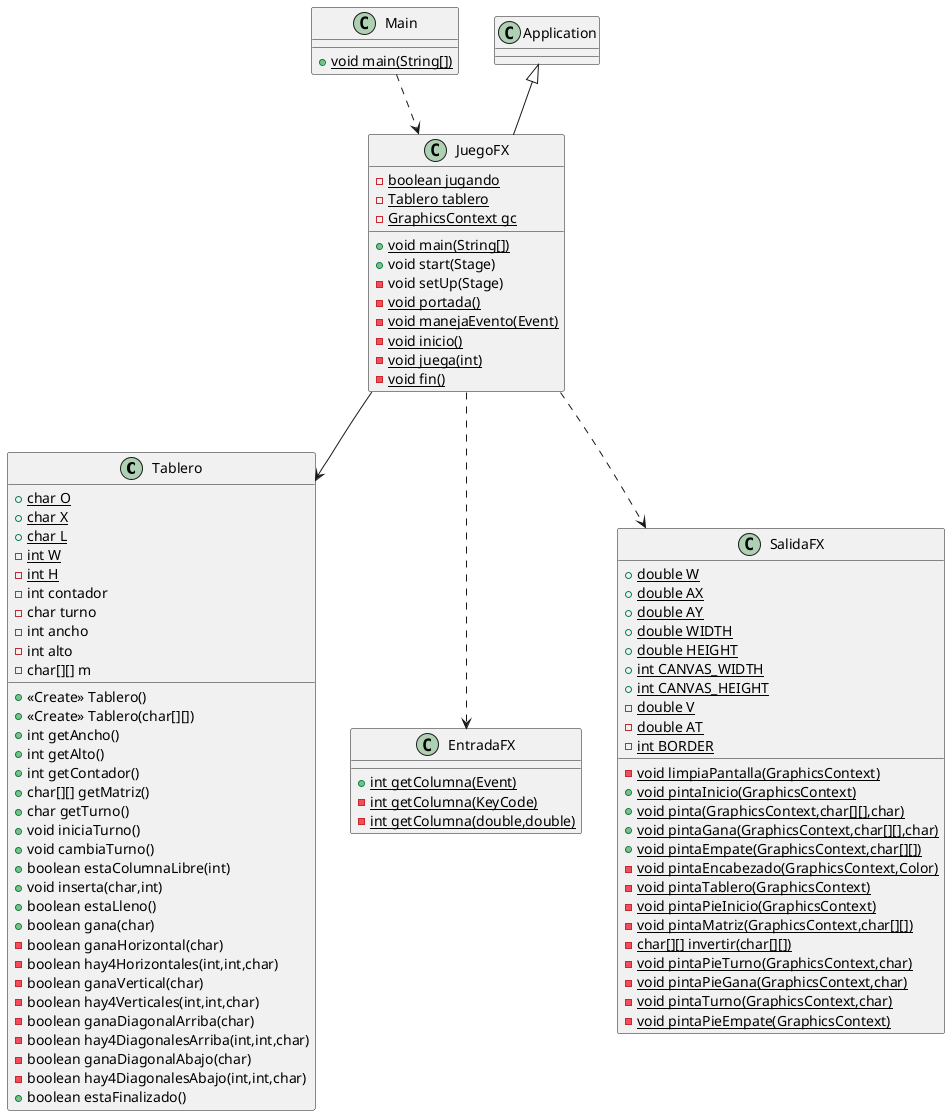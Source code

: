 @startuml
class Tablero {
+ {static} char O
+ {static} char X
+ {static} char L
- {static} int W
- {static} int H
- int contador
- char turno
- int ancho
- int alto
- char[][] m
+ <<Create>> Tablero()
+ <<Create>> Tablero(char[][])
+ int getAncho()
+ int getAlto()
+ int getContador()
+ char[][] getMatriz()
+ char getTurno()
+ void iniciaTurno()
+ void cambiaTurno()
+ boolean estaColumnaLibre(int)
+ void inserta(char,int)
+ boolean estaLleno()
+ boolean gana(char)
- boolean ganaHorizontal(char)
- boolean hay4Horizontales(int,int,char)
- boolean ganaVertical(char)
- boolean hay4Verticales(int,int,char)
- boolean ganaDiagonalArriba(char)
- boolean hay4DiagonalesArriba(int,int,char)
- boolean ganaDiagonalAbajo(char)
- boolean hay4DiagonalesAbajo(int,int,char)
+ boolean estaFinalizado()
}
class EntradaFX {
+ {static} int getColumna(Event)
- {static} int getColumna(KeyCode)
- {static} int getColumna(double,double)
}
class SalidaFX {
+ {static} double W
+ {static} double AX
+ {static} double AY
+ {static} double WIDTH
+ {static} double HEIGHT
+ {static} int CANVAS_WIDTH
+ {static} int CANVAS_HEIGHT
- {static} double V
- {static} double AT
- {static} int BORDER
- {static} void limpiaPantalla(GraphicsContext)
+ {static} void pintaInicio(GraphicsContext)
+ {static} void pinta(GraphicsContext,char[][],char)
+ {static} void pintaGana(GraphicsContext,char[][],char)
+ {static} void pintaEmpate(GraphicsContext,char[][])
- {static} void pintaEncabezado(GraphicsContext,Color)
- {static} void pintaTablero(GraphicsContext)
- {static} void pintaPieInicio(GraphicsContext)
- {static} void pintaMatriz(GraphicsContext,char[][])
- {static} char[][] invertir(char[][])
- {static} void pintaPieTurno(GraphicsContext,char)
- {static} void pintaPieGana(GraphicsContext,char)
- {static} void pintaTurno(GraphicsContext,char)
- {static} void pintaPieEmpate(GraphicsContext)
}
class JuegoFX {
- {static} boolean jugando
- {static} Tablero tablero
- {static} GraphicsContext gc
+ {static} void main(String[])
+ void start(Stage)
- void setUp(Stage)
- {static} void portada()
- {static} void manejaEvento(Event)
- {static} void inicio()
- {static} void juega(int)
- {static} void fin()
}
class Main {
+ {static} void main(String[])
}


Main ..> JuegoFX

JuegoFX --> Tablero
JuegoFX ..> EntradaFX
JuegoFX ..> SalidaFX
Application <|-- JuegoFX
@enduml